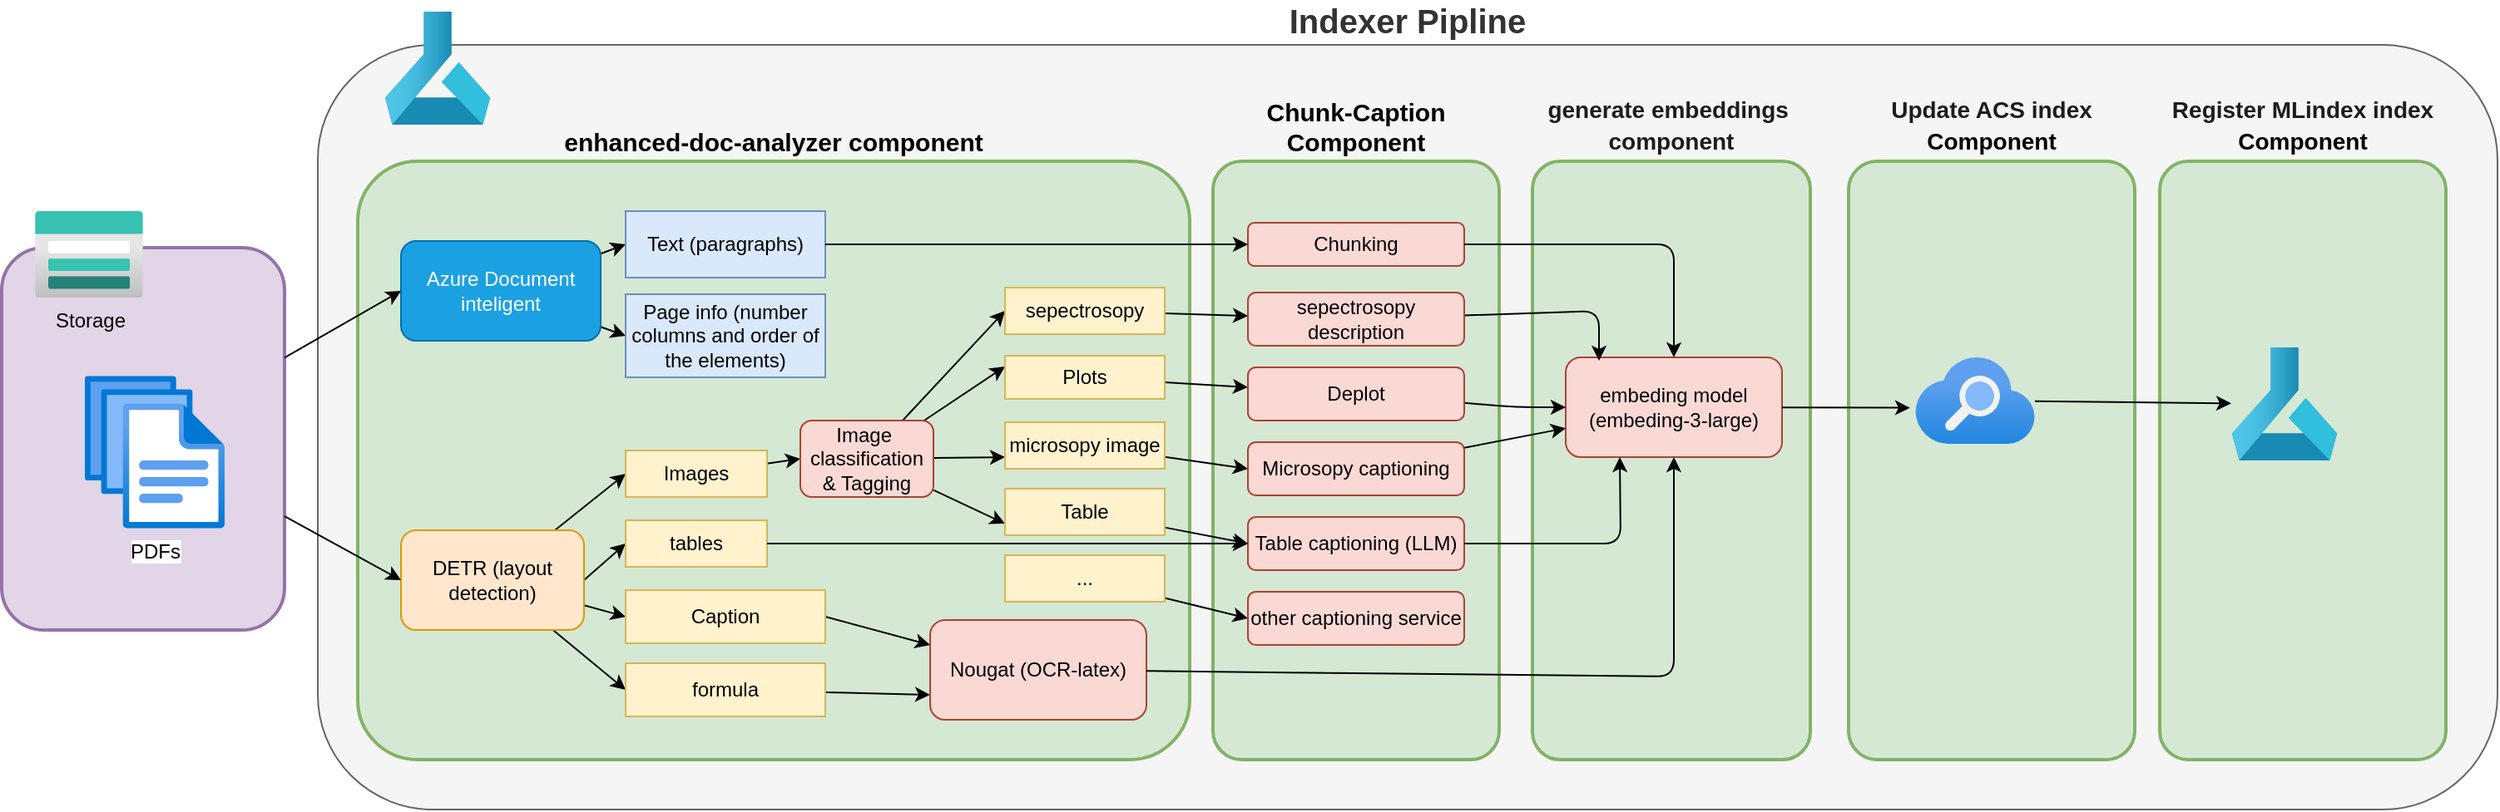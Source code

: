 <mxfile>
    <diagram id="JAEv4uqlWOv0D0mYVtIB" name="Page-1">
        <mxGraphModel dx="977" dy="556" grid="1" gridSize="10" guides="1" tooltips="1" connect="1" arrows="1" fold="1" page="1" pageScale="1" pageWidth="850" pageHeight="1100" background="#ffffff" math="0" shadow="0">
            <root>
                <mxCell id="0"/>
                <mxCell id="1" parent="0"/>
                <mxCell id="2" value="Indexer Pipline" style="rounded=1;whiteSpace=wrap;html=1;labelPosition=center;verticalLabelPosition=top;align=center;verticalAlign=bottom;fontStyle=1;fontSize=20;fillColor=#f5f5f5;fontColor=#333333;strokeColor=#666666;" parent="1" vertex="1">
                    <mxGeometry x="320" y="100" width="1310" height="460" as="geometry"/>
                </mxCell>
                <mxCell id="3" value="enhanced-doc-analyzer component" style="rounded=1;whiteSpace=wrap;html=1;fillColor=#d5e8d4;strokeColor=#82b366;strokeWidth=2;fontColor=#000000;labelPosition=center;verticalLabelPosition=top;align=center;verticalAlign=bottom;fontSize=15;fontStyle=1;arcSize=10;" parent="1" vertex="1">
                    <mxGeometry x="344" y="170" width="500" height="360" as="geometry"/>
                </mxCell>
                <mxCell id="4" style="edgeStyle=none;html=1;entryX=0;entryY=0.5;entryDx=0;entryDy=0;" parent="1" source="6" target="18" edge="1">
                    <mxGeometry relative="1" as="geometry"/>
                </mxCell>
                <mxCell id="5" style="edgeStyle=none;html=1;entryX=0;entryY=0.5;entryDx=0;entryDy=0;" parent="1" source="6" target="23" edge="1">
                    <mxGeometry relative="1" as="geometry"/>
                </mxCell>
                <mxCell id="6" value="Azure Document inteligent" style="rounded=1;whiteSpace=wrap;html=1;fillColor=#1ba1e2;fontColor=#ffffff;strokeColor=#006EAF;" parent="1" vertex="1">
                    <mxGeometry x="370" y="218" width="120" height="60" as="geometry"/>
                </mxCell>
                <mxCell id="7" style="edgeStyle=none;html=1;entryX=0;entryY=0.5;entryDx=0;entryDy=0;" parent="1" source="11" target="19" edge="1">
                    <mxGeometry relative="1" as="geometry"/>
                </mxCell>
                <mxCell id="8" style="edgeStyle=none;html=1;entryX=0;entryY=0.5;entryDx=0;entryDy=0;exitX=1;exitY=0.5;exitDx=0;exitDy=0;" parent="1" source="11" target="20" edge="1">
                    <mxGeometry relative="1" as="geometry"/>
                </mxCell>
                <mxCell id="9" style="edgeStyle=none;html=1;entryX=0;entryY=0.5;entryDx=0;entryDy=0;" parent="1" source="11" target="22" edge="1">
                    <mxGeometry relative="1" as="geometry"/>
                </mxCell>
                <mxCell id="10" style="edgeStyle=none;html=1;entryX=0;entryY=0.5;entryDx=0;entryDy=0;" parent="1" source="11" target="26" edge="1">
                    <mxGeometry relative="1" as="geometry"/>
                </mxCell>
                <mxCell id="11" value="DETR (layout detection)" style="rounded=1;whiteSpace=wrap;html=1;fillColor=#ffe6cc;strokeColor=#d79b00;" parent="1" vertex="1">
                    <mxGeometry x="370" y="392" width="110" height="60" as="geometry"/>
                </mxCell>
                <mxCell id="12" value="" style="group" parent="1" vertex="1" connectable="0">
                    <mxGeometry x="130" y="200" width="170" height="270" as="geometry"/>
                </mxCell>
                <mxCell id="13" value="" style="rounded=1;whiteSpace=wrap;html=1;fillColor=#e1d5e7;strokeColor=#9673a6;strokeWidth=2;" parent="12" vertex="1">
                    <mxGeometry y="22" width="170" height="230" as="geometry"/>
                </mxCell>
                <mxCell id="14" value="Storage" style="aspect=fixed;html=1;points=[];align=center;image;fontSize=12;image=img/lib/azure2/storage/Storage_Accounts.svg;labelBackgroundColor=none;labelBorderColor=none;strokeColor=#99FFCC;strokeWidth=2;fontColor=#000000;" parent="12" vertex="1">
                    <mxGeometry x="20" width="65" height="52" as="geometry"/>
                </mxCell>
                <mxCell id="15" value="PDFs&lt;br&gt;" style="aspect=fixed;html=1;points=[];align=center;image;fontSize=12;image=img/lib/azure2/general/Files.svg;" parent="1" vertex="1">
                    <mxGeometry x="180" y="299.06" width="84" height="91.88" as="geometry"/>
                </mxCell>
                <mxCell id="16" style="edgeStyle=none;html=1;entryX=0;entryY=0.5;entryDx=0;entryDy=0;" parent="1" source="13" target="6" edge="1">
                    <mxGeometry relative="1" as="geometry"/>
                </mxCell>
                <mxCell id="17" style="edgeStyle=none;html=1;entryX=0;entryY=0.5;entryDx=0;entryDy=0;" parent="1" source="13" target="11" edge="1">
                    <mxGeometry relative="1" as="geometry"/>
                </mxCell>
                <mxCell id="18" value="Text (paragraphs)" style="rounded=0;whiteSpace=wrap;html=1;fillColor=#dae8fc;strokeColor=#6c8ebf;" parent="1" vertex="1">
                    <mxGeometry x="505" y="200" width="120" height="40" as="geometry"/>
                </mxCell>
                <mxCell id="61" style="edgeStyle=none;html=1;entryX=0;entryY=0.5;entryDx=0;entryDy=0;" parent="1" source="19" target="45" edge="1">
                    <mxGeometry relative="1" as="geometry"/>
                </mxCell>
                <mxCell id="19" value="Images" style="rounded=0;whiteSpace=wrap;html=1;fillColor=#fff2cc;strokeColor=#d6b656;" parent="1" vertex="1">
                    <mxGeometry x="505" y="344" width="85" height="28" as="geometry"/>
                </mxCell>
                <mxCell id="20" value="tables" style="rounded=0;whiteSpace=wrap;html=1;fillColor=#fff2cc;strokeColor=#d6b656;" parent="1" vertex="1">
                    <mxGeometry x="505" y="386" width="85" height="28" as="geometry"/>
                </mxCell>
                <mxCell id="21" style="edgeStyle=none;html=1;entryX=0;entryY=0.75;entryDx=0;entryDy=0;" parent="1" source="22" target="24" edge="1">
                    <mxGeometry relative="1" as="geometry"/>
                </mxCell>
                <mxCell id="22" value="formula" style="rounded=0;whiteSpace=wrap;html=1;fillColor=#fff2cc;strokeColor=#d6b656;" parent="1" vertex="1">
                    <mxGeometry x="505" y="472" width="120" height="32" as="geometry"/>
                </mxCell>
                <mxCell id="23" value="Page info (number columns and order of the elements)" style="rounded=0;whiteSpace=wrap;html=1;fillColor=#dae8fc;strokeColor=#6c8ebf;" parent="1" vertex="1">
                    <mxGeometry x="505" y="250" width="120" height="50" as="geometry"/>
                </mxCell>
                <mxCell id="24" value="Nougat (OCR-latex)" style="rounded=1;whiteSpace=wrap;html=1;fillColor=#fad9d5;strokeColor=#ae4132;" parent="1" vertex="1">
                    <mxGeometry x="688" y="446" width="130" height="60" as="geometry"/>
                </mxCell>
                <mxCell id="25" style="edgeStyle=none;html=1;entryX=0;entryY=0.25;entryDx=0;entryDy=0;exitX=1;exitY=0.5;exitDx=0;exitDy=0;" parent="1" source="26" target="24" edge="1">
                    <mxGeometry relative="1" as="geometry">
                        <mxPoint x="660" y="443.462" as="sourcePoint"/>
                        <mxPoint x="730" y="444" as="targetPoint"/>
                    </mxGeometry>
                </mxCell>
                <mxCell id="26" value="Caption" style="rounded=0;whiteSpace=wrap;html=1;fillColor=#fff2cc;strokeColor=#d6b656;" parent="1" vertex="1">
                    <mxGeometry x="505" y="428" width="120" height="32" as="geometry"/>
                </mxCell>
                <mxCell id="27" value="Chunk-Caption Component" style="rounded=1;whiteSpace=wrap;html=1;fillColor=#d5e8d4;strokeColor=#82b366;strokeWidth=2;fontColor=#000000;labelPosition=center;verticalLabelPosition=top;align=center;verticalAlign=bottom;fontSize=15;fontStyle=1;arcSize=10;" parent="1" vertex="1">
                    <mxGeometry x="858" y="170" width="172" height="360" as="geometry"/>
                </mxCell>
                <mxCell id="28" value="Table captioning (LLM)" style="rounded=1;whiteSpace=wrap;html=1;fillColor=#fad9d5;strokeColor=#ae4132;" parent="1" vertex="1">
                    <mxGeometry x="879" y="384" width="130" height="32" as="geometry"/>
                </mxCell>
                <mxCell id="31" value="Chunking" style="rounded=1;whiteSpace=wrap;html=1;fillColor=#fad9d5;strokeColor=#ae4132;" parent="1" vertex="1">
                    <mxGeometry x="879" y="207" width="130" height="26" as="geometry"/>
                </mxCell>
                <mxCell id="32" style="edgeStyle=none;html=1;entryX=0;entryY=0.5;entryDx=0;entryDy=0;" parent="1" source="18" target="31" edge="1">
                    <mxGeometry relative="1" as="geometry">
                        <Array as="points">
                            <mxPoint x="840" y="220"/>
                        </Array>
                    </mxGeometry>
                </mxCell>
                <mxCell id="33" value="&lt;div style=&quot;font-size: 14px; line-height: 19px; white-space: pre;&quot;&gt;&lt;font style=&quot;color: rgb(29, 29, 29);&quot;&gt;generate embeddings &lt;/font&gt;&lt;/div&gt;&lt;div style=&quot;font-size: 14px; line-height: 19px; white-space: pre;&quot;&gt;&lt;font style=&quot;color: rgb(29, 29, 29);&quot;&gt;component&lt;/font&gt;&lt;/div&gt;" style="rounded=1;whiteSpace=wrap;html=1;fillColor=#d5e8d4;strokeColor=#82b366;strokeWidth=2;fontColor=#000000;labelPosition=center;verticalLabelPosition=top;align=center;verticalAlign=bottom;fontSize=15;fontStyle=1;arcSize=10;" parent="1" vertex="1">
                    <mxGeometry x="1050" y="170" width="167" height="360" as="geometry"/>
                </mxCell>
                <mxCell id="34" value="embeding model&lt;br&gt;(embeding-3-large)" style="rounded=1;whiteSpace=wrap;html=1;fillColor=#fad9d5;strokeColor=#ae4132;" parent="1" vertex="1">
                    <mxGeometry x="1070" y="288" width="130" height="60" as="geometry"/>
                </mxCell>
                <mxCell id="35" value="&lt;div style=&quot;font-size: 14px; line-height: 19px; white-space: pre;&quot;&gt;&lt;font color=&quot;#1d1d1d&quot;&gt;Update ACS index&lt;/font&gt;&lt;/div&gt;&lt;div style=&quot;font-size: 14px; line-height: 19px; white-space: pre;&quot;&gt;Component&lt;/div&gt;" style="rounded=1;whiteSpace=wrap;html=1;fillColor=#d5e8d4;strokeColor=#82b366;strokeWidth=2;fontColor=#000000;labelPosition=center;verticalLabelPosition=top;align=center;verticalAlign=bottom;fontSize=15;fontStyle=1;arcSize=10;" parent="1" vertex="1">
                    <mxGeometry x="1240" y="170" width="172" height="360" as="geometry"/>
                </mxCell>
                <mxCell id="36" style="edgeStyle=none;html=1;entryX=0.5;entryY=0;entryDx=0;entryDy=0;" parent="1" source="31" target="34" edge="1">
                    <mxGeometry relative="1" as="geometry">
                        <Array as="points">
                            <mxPoint x="1135" y="220"/>
                        </Array>
                    </mxGeometry>
                </mxCell>
                <mxCell id="37" style="edgeStyle=none;html=1;entryX=0.25;entryY=1;entryDx=0;entryDy=0;" parent="1" source="28" target="34" edge="1">
                    <mxGeometry relative="1" as="geometry">
                        <Array as="points">
                            <mxPoint x="1103" y="400"/>
                        </Array>
                    </mxGeometry>
                </mxCell>
                <mxCell id="38" value="" style="aspect=fixed;html=1;points=[];align=center;image;fontSize=12;image=img/lib/azure2/app_services/Search_Services.svg;labelBackgroundColor=none;labelBorderColor=none;strokeColor=#99FFCC;strokeWidth=2;fontColor=#000000;" parent="1" vertex="1">
                    <mxGeometry x="1280" y="288" width="72" height="52" as="geometry"/>
                </mxCell>
                <mxCell id="39" style="edgeStyle=none;html=1;entryX=-0.042;entryY=0.583;entryDx=0;entryDy=0;entryPerimeter=0;" parent="1" source="34" target="38" edge="1">
                    <mxGeometry relative="1" as="geometry"/>
                </mxCell>
                <mxCell id="40" value="&lt;div style=&quot;font-size: 14px; line-height: 19px; white-space: pre;&quot;&gt;&lt;font color=&quot;#1d1d1d&quot;&gt;Register MLindex index&lt;/font&gt;&lt;/div&gt;&lt;div style=&quot;font-size: 14px; line-height: 19px; white-space: pre;&quot;&gt;Component&lt;/div&gt;" style="rounded=1;whiteSpace=wrap;html=1;fillColor=#d5e8d4;strokeColor=#82b366;strokeWidth=2;fontColor=#000000;labelPosition=center;verticalLabelPosition=top;align=center;verticalAlign=bottom;fontSize=15;fontStyle=1;arcSize=10;" parent="1" vertex="1">
                    <mxGeometry x="1427" y="170" width="172" height="360" as="geometry"/>
                </mxCell>
                <mxCell id="41" value="" style="image;aspect=fixed;html=1;points=[];align=center;fontSize=12;image=img/lib/azure2/ai_machine_learning/Machine_Learning.svg;" parent="1" vertex="1">
                    <mxGeometry x="1470" y="282" width="64" height="68" as="geometry"/>
                </mxCell>
                <mxCell id="42" style="edgeStyle=none;html=1;" parent="1" source="38" target="41" edge="1">
                    <mxGeometry relative="1" as="geometry"/>
                </mxCell>
                <mxCell id="43" style="edgeStyle=none;html=1;entryX=0.5;entryY=1;entryDx=0;entryDy=0;" parent="1" source="24" target="34" edge="1">
                    <mxGeometry relative="1" as="geometry">
                        <Array as="points">
                            <mxPoint x="1135" y="480"/>
                        </Array>
                    </mxGeometry>
                </mxCell>
                <mxCell id="44" value="" style="image;aspect=fixed;html=1;points=[];align=center;fontSize=12;image=img/lib/azure2/ai_machine_learning/Machine_Learning.svg;" parent="1" vertex="1">
                    <mxGeometry x="360" y="80" width="64" height="68" as="geometry"/>
                </mxCell>
                <mxCell id="57" style="edgeStyle=none;html=1;entryX=0;entryY=0.75;entryDx=0;entryDy=0;" parent="1" source="45" target="47" edge="1">
                    <mxGeometry relative="1" as="geometry"/>
                </mxCell>
                <mxCell id="58" style="edgeStyle=none;html=1;entryX=0;entryY=0.75;entryDx=0;entryDy=0;" parent="1" source="45" target="50" edge="1">
                    <mxGeometry relative="1" as="geometry"/>
                </mxCell>
                <mxCell id="59" style="edgeStyle=none;html=1;entryX=0;entryY=0.25;entryDx=0;entryDy=0;" parent="1" source="45" target="49" edge="1">
                    <mxGeometry relative="1" as="geometry"/>
                </mxCell>
                <mxCell id="60" style="edgeStyle=none;html=1;entryX=0;entryY=0.5;entryDx=0;entryDy=0;" parent="1" source="45" target="46" edge="1">
                    <mxGeometry relative="1" as="geometry"/>
                </mxCell>
                <mxCell id="45" value="Image&amp;nbsp;&lt;div&gt;classification&lt;/div&gt;&lt;div&gt;&amp;amp; Tagging&lt;/div&gt;" style="rounded=1;whiteSpace=wrap;html=1;fillColor=#fad9d5;strokeColor=#ae4132;" parent="1" vertex="1">
                    <mxGeometry x="610" y="326" width="80" height="46" as="geometry"/>
                </mxCell>
                <mxCell id="62" style="edgeStyle=none;html=1;" parent="1" source="46" target="52" edge="1">
                    <mxGeometry relative="1" as="geometry"/>
                </mxCell>
                <mxCell id="46" value="sepectrosopy" style="rounded=0;whiteSpace=wrap;html=1;fillColor=#fff2cc;strokeColor=#d6b656;" parent="1" vertex="1">
                    <mxGeometry x="733" y="246.06" width="96" height="28" as="geometry"/>
                </mxCell>
                <mxCell id="65" style="edgeStyle=none;html=1;entryX=0;entryY=0.5;entryDx=0;entryDy=0;" parent="1" source="47" target="28" edge="1">
                    <mxGeometry relative="1" as="geometry"/>
                </mxCell>
                <mxCell id="47" value="Table" style="rounded=0;whiteSpace=wrap;html=1;fillColor=#fff2cc;strokeColor=#d6b656;" parent="1" vertex="1">
                    <mxGeometry x="733" y="367" width="96" height="28" as="geometry"/>
                </mxCell>
                <mxCell id="63" style="edgeStyle=none;html=1;" parent="1" source="49" target="53" edge="1">
                    <mxGeometry relative="1" as="geometry"/>
                </mxCell>
                <mxCell id="49" value="&lt;span style=&quot;color: rgb(0, 0, 0);&quot;&gt;Plots&lt;/span&gt;" style="rounded=0;whiteSpace=wrap;html=1;fillColor=#fff2cc;strokeColor=#d6b656;" parent="1" vertex="1">
                    <mxGeometry x="733" y="287" width="96" height="26" as="geometry"/>
                </mxCell>
                <mxCell id="64" style="edgeStyle=none;html=1;entryX=0;entryY=0.5;entryDx=0;entryDy=0;" parent="1" source="50" target="54" edge="1">
                    <mxGeometry relative="1" as="geometry"/>
                </mxCell>
                <mxCell id="50" value="&lt;span style=&quot;color: rgb(0, 0, 0);&quot;&gt;microsopy image&lt;/span&gt;" style="rounded=0;whiteSpace=wrap;html=1;fillColor=#fff2cc;strokeColor=#d6b656;" parent="1" vertex="1">
                    <mxGeometry x="733" y="327" width="96" height="28" as="geometry"/>
                </mxCell>
                <mxCell id="66" style="edgeStyle=none;html=1;entryX=0;entryY=0.5;entryDx=0;entryDy=0;" parent="1" source="51" target="55" edge="1">
                    <mxGeometry relative="1" as="geometry"/>
                </mxCell>
                <mxCell id="51" value="&lt;span style=&quot;color: rgb(0, 0, 0);&quot;&gt;...&lt;/span&gt;" style="rounded=0;whiteSpace=wrap;html=1;fillColor=#fff2cc;strokeColor=#d6b656;" parent="1" vertex="1">
                    <mxGeometry x="733" y="407" width="96" height="28" as="geometry"/>
                </mxCell>
                <mxCell id="67" style="edgeStyle=none;html=1;" parent="1" source="52" edge="1">
                    <mxGeometry relative="1" as="geometry">
                        <mxPoint x="1090" y="290" as="targetPoint"/>
                        <Array as="points">
                            <mxPoint x="1090" y="260"/>
                        </Array>
                    </mxGeometry>
                </mxCell>
                <mxCell id="52" value="&lt;span style=&quot;color: rgb(0, 0, 0);&quot;&gt;sepectrosopy description&lt;/span&gt;" style="rounded=1;whiteSpace=wrap;html=1;fillColor=#fad9d5;strokeColor=#ae4132;" parent="1" vertex="1">
                    <mxGeometry x="879" y="249" width="130" height="32" as="geometry"/>
                </mxCell>
                <mxCell id="68" style="edgeStyle=none;html=1;entryX=0;entryY=0.5;entryDx=0;entryDy=0;" parent="1" source="53" target="34" edge="1">
                    <mxGeometry relative="1" as="geometry">
                        <Array as="points">
                            <mxPoint x="1040" y="318"/>
                        </Array>
                    </mxGeometry>
                </mxCell>
                <mxCell id="53" value="Deplot" style="rounded=1;whiteSpace=wrap;html=1;fillColor=#fad9d5;strokeColor=#ae4132;" parent="1" vertex="1">
                    <mxGeometry x="879" y="294" width="130" height="32" as="geometry"/>
                </mxCell>
                <mxCell id="69" style="edgeStyle=none;html=1;" parent="1" source="54" target="34" edge="1">
                    <mxGeometry relative="1" as="geometry"/>
                </mxCell>
                <mxCell id="54" value="Microsopy captioning" style="rounded=1;whiteSpace=wrap;html=1;fillColor=#fad9d5;strokeColor=#ae4132;" parent="1" vertex="1">
                    <mxGeometry x="879" y="339" width="130" height="32" as="geometry"/>
                </mxCell>
                <mxCell id="55" value="other captioning service" style="rounded=1;whiteSpace=wrap;html=1;fillColor=#fad9d5;strokeColor=#ae4132;" parent="1" vertex="1">
                    <mxGeometry x="879" y="429" width="130" height="32" as="geometry"/>
                </mxCell>
                <mxCell id="56" style="edgeStyle=none;html=1;entryX=0;entryY=0.5;entryDx=0;entryDy=0;" parent="1" source="20" target="28" edge="1">
                    <mxGeometry relative="1" as="geometry"/>
                </mxCell>
            </root>
        </mxGraphModel>
    </diagram>
</mxfile>